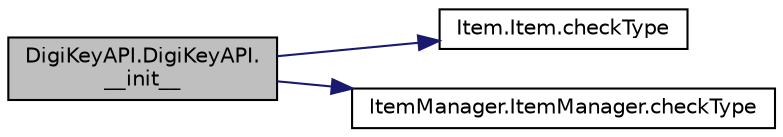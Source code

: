 digraph "DigiKeyAPI.DigiKeyAPI.__init__"
{
 // LATEX_PDF_SIZE
  edge [fontname="Helvetica",fontsize="10",labelfontname="Helvetica",labelfontsize="10"];
  node [fontname="Helvetica",fontsize="10",shape=record];
  rankdir="LR";
  Node1 [label="DigiKeyAPI.DigiKeyAPI.\l__init__",height=0.2,width=0.4,color="black", fillcolor="grey75", style="filled", fontcolor="black",tooltip=" "];
  Node1 -> Node2 [color="midnightblue",fontsize="10",style="solid",fontname="Helvetica"];
  Node2 [label="Item.Item.checkType",height=0.2,width=0.4,color="black", fillcolor="white", style="filled",URL="$class_item_1_1_item.html#ae3ef76a16a7db4fc62e0363c4b4f4655",tooltip=" "];
  Node1 -> Node3 [color="midnightblue",fontsize="10",style="solid",fontname="Helvetica"];
  Node3 [label="ItemManager.ItemManager.checkType",height=0.2,width=0.4,color="black", fillcolor="white", style="filled",URL="$class_item_manager_1_1_item_manager.html#a0406e06123a1462f2c0d0e00fe97cfeb",tooltip=" "];
}
